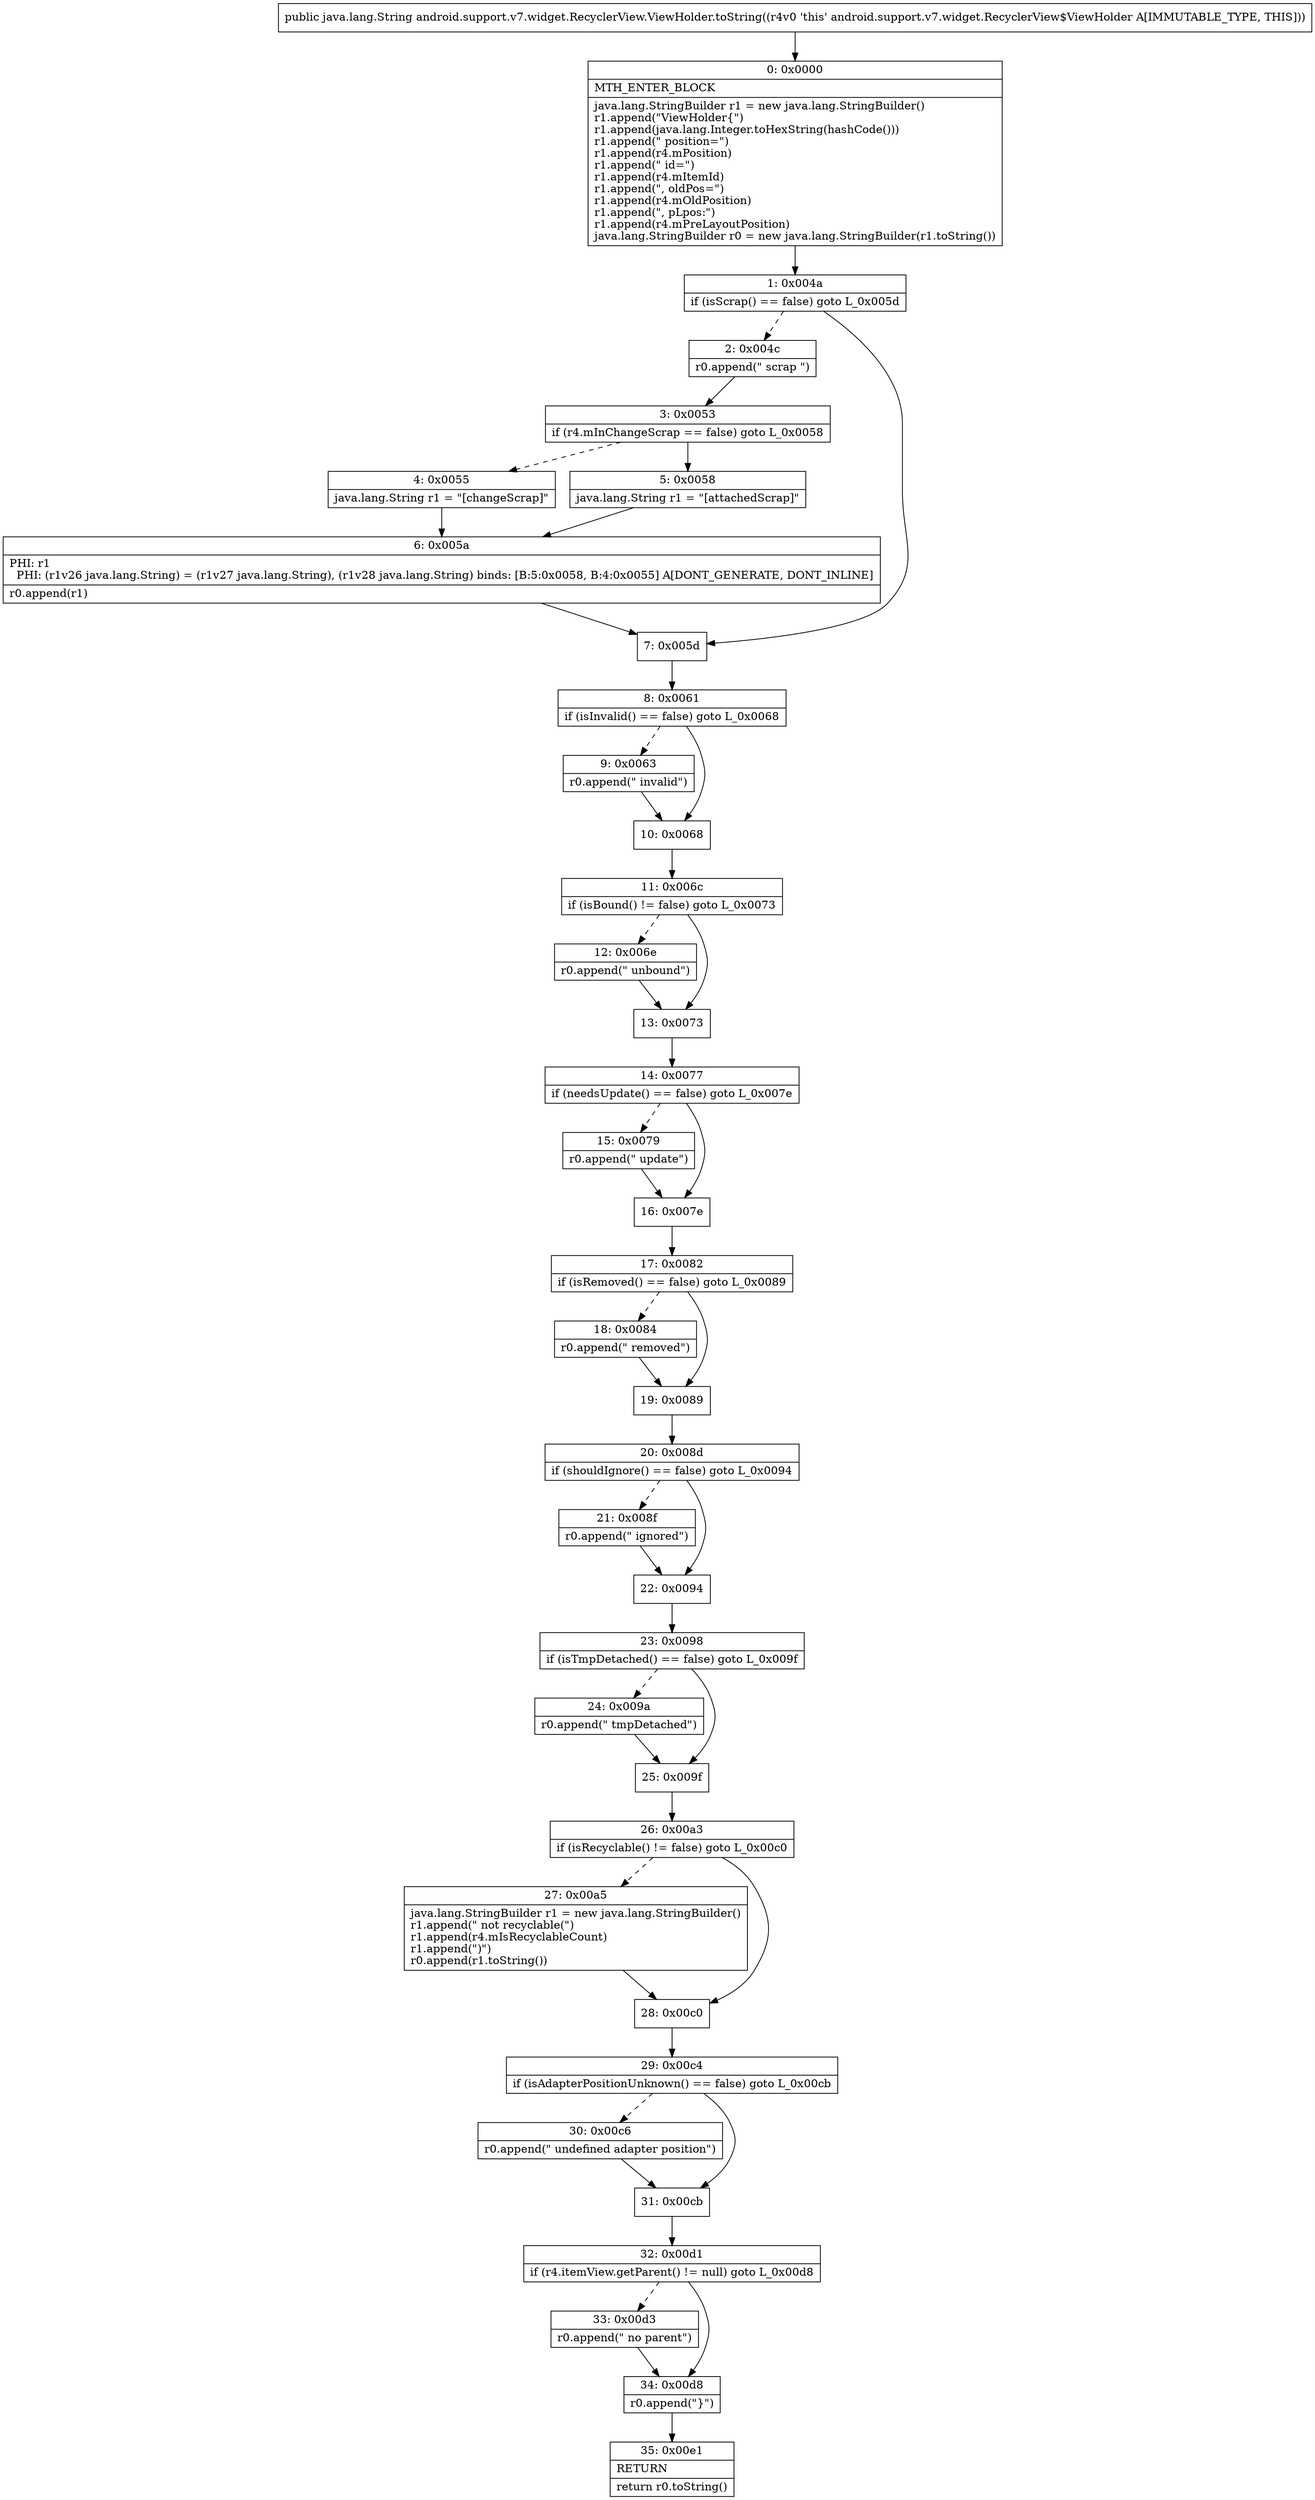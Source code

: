 digraph "CFG forandroid.support.v7.widget.RecyclerView.ViewHolder.toString()Ljava\/lang\/String;" {
Node_0 [shape=record,label="{0\:\ 0x0000|MTH_ENTER_BLOCK\l|java.lang.StringBuilder r1 = new java.lang.StringBuilder()\lr1.append(\"ViewHolder\{\")\lr1.append(java.lang.Integer.toHexString(hashCode()))\lr1.append(\" position=\")\lr1.append(r4.mPosition)\lr1.append(\" id=\")\lr1.append(r4.mItemId)\lr1.append(\", oldPos=\")\lr1.append(r4.mOldPosition)\lr1.append(\", pLpos:\")\lr1.append(r4.mPreLayoutPosition)\ljava.lang.StringBuilder r0 = new java.lang.StringBuilder(r1.toString())\l}"];
Node_1 [shape=record,label="{1\:\ 0x004a|if (isScrap() == false) goto L_0x005d\l}"];
Node_2 [shape=record,label="{2\:\ 0x004c|r0.append(\" scrap \")\l}"];
Node_3 [shape=record,label="{3\:\ 0x0053|if (r4.mInChangeScrap == false) goto L_0x0058\l}"];
Node_4 [shape=record,label="{4\:\ 0x0055|java.lang.String r1 = \"[changeScrap]\"\l}"];
Node_5 [shape=record,label="{5\:\ 0x0058|java.lang.String r1 = \"[attachedScrap]\"\l}"];
Node_6 [shape=record,label="{6\:\ 0x005a|PHI: r1 \l  PHI: (r1v26 java.lang.String) = (r1v27 java.lang.String), (r1v28 java.lang.String) binds: [B:5:0x0058, B:4:0x0055] A[DONT_GENERATE, DONT_INLINE]\l|r0.append(r1)\l}"];
Node_7 [shape=record,label="{7\:\ 0x005d}"];
Node_8 [shape=record,label="{8\:\ 0x0061|if (isInvalid() == false) goto L_0x0068\l}"];
Node_9 [shape=record,label="{9\:\ 0x0063|r0.append(\" invalid\")\l}"];
Node_10 [shape=record,label="{10\:\ 0x0068}"];
Node_11 [shape=record,label="{11\:\ 0x006c|if (isBound() != false) goto L_0x0073\l}"];
Node_12 [shape=record,label="{12\:\ 0x006e|r0.append(\" unbound\")\l}"];
Node_13 [shape=record,label="{13\:\ 0x0073}"];
Node_14 [shape=record,label="{14\:\ 0x0077|if (needsUpdate() == false) goto L_0x007e\l}"];
Node_15 [shape=record,label="{15\:\ 0x0079|r0.append(\" update\")\l}"];
Node_16 [shape=record,label="{16\:\ 0x007e}"];
Node_17 [shape=record,label="{17\:\ 0x0082|if (isRemoved() == false) goto L_0x0089\l}"];
Node_18 [shape=record,label="{18\:\ 0x0084|r0.append(\" removed\")\l}"];
Node_19 [shape=record,label="{19\:\ 0x0089}"];
Node_20 [shape=record,label="{20\:\ 0x008d|if (shouldIgnore() == false) goto L_0x0094\l}"];
Node_21 [shape=record,label="{21\:\ 0x008f|r0.append(\" ignored\")\l}"];
Node_22 [shape=record,label="{22\:\ 0x0094}"];
Node_23 [shape=record,label="{23\:\ 0x0098|if (isTmpDetached() == false) goto L_0x009f\l}"];
Node_24 [shape=record,label="{24\:\ 0x009a|r0.append(\" tmpDetached\")\l}"];
Node_25 [shape=record,label="{25\:\ 0x009f}"];
Node_26 [shape=record,label="{26\:\ 0x00a3|if (isRecyclable() != false) goto L_0x00c0\l}"];
Node_27 [shape=record,label="{27\:\ 0x00a5|java.lang.StringBuilder r1 = new java.lang.StringBuilder()\lr1.append(\" not recyclable(\")\lr1.append(r4.mIsRecyclableCount)\lr1.append(\")\")\lr0.append(r1.toString())\l}"];
Node_28 [shape=record,label="{28\:\ 0x00c0}"];
Node_29 [shape=record,label="{29\:\ 0x00c4|if (isAdapterPositionUnknown() == false) goto L_0x00cb\l}"];
Node_30 [shape=record,label="{30\:\ 0x00c6|r0.append(\" undefined adapter position\")\l}"];
Node_31 [shape=record,label="{31\:\ 0x00cb}"];
Node_32 [shape=record,label="{32\:\ 0x00d1|if (r4.itemView.getParent() != null) goto L_0x00d8\l}"];
Node_33 [shape=record,label="{33\:\ 0x00d3|r0.append(\" no parent\")\l}"];
Node_34 [shape=record,label="{34\:\ 0x00d8|r0.append(\"\}\")\l}"];
Node_35 [shape=record,label="{35\:\ 0x00e1|RETURN\l|return r0.toString()\l}"];
MethodNode[shape=record,label="{public java.lang.String android.support.v7.widget.RecyclerView.ViewHolder.toString((r4v0 'this' android.support.v7.widget.RecyclerView$ViewHolder A[IMMUTABLE_TYPE, THIS])) }"];
MethodNode -> Node_0;
Node_0 -> Node_1;
Node_1 -> Node_2[style=dashed];
Node_1 -> Node_7;
Node_2 -> Node_3;
Node_3 -> Node_4[style=dashed];
Node_3 -> Node_5;
Node_4 -> Node_6;
Node_5 -> Node_6;
Node_6 -> Node_7;
Node_7 -> Node_8;
Node_8 -> Node_9[style=dashed];
Node_8 -> Node_10;
Node_9 -> Node_10;
Node_10 -> Node_11;
Node_11 -> Node_12[style=dashed];
Node_11 -> Node_13;
Node_12 -> Node_13;
Node_13 -> Node_14;
Node_14 -> Node_15[style=dashed];
Node_14 -> Node_16;
Node_15 -> Node_16;
Node_16 -> Node_17;
Node_17 -> Node_18[style=dashed];
Node_17 -> Node_19;
Node_18 -> Node_19;
Node_19 -> Node_20;
Node_20 -> Node_21[style=dashed];
Node_20 -> Node_22;
Node_21 -> Node_22;
Node_22 -> Node_23;
Node_23 -> Node_24[style=dashed];
Node_23 -> Node_25;
Node_24 -> Node_25;
Node_25 -> Node_26;
Node_26 -> Node_27[style=dashed];
Node_26 -> Node_28;
Node_27 -> Node_28;
Node_28 -> Node_29;
Node_29 -> Node_30[style=dashed];
Node_29 -> Node_31;
Node_30 -> Node_31;
Node_31 -> Node_32;
Node_32 -> Node_33[style=dashed];
Node_32 -> Node_34;
Node_33 -> Node_34;
Node_34 -> Node_35;
}


